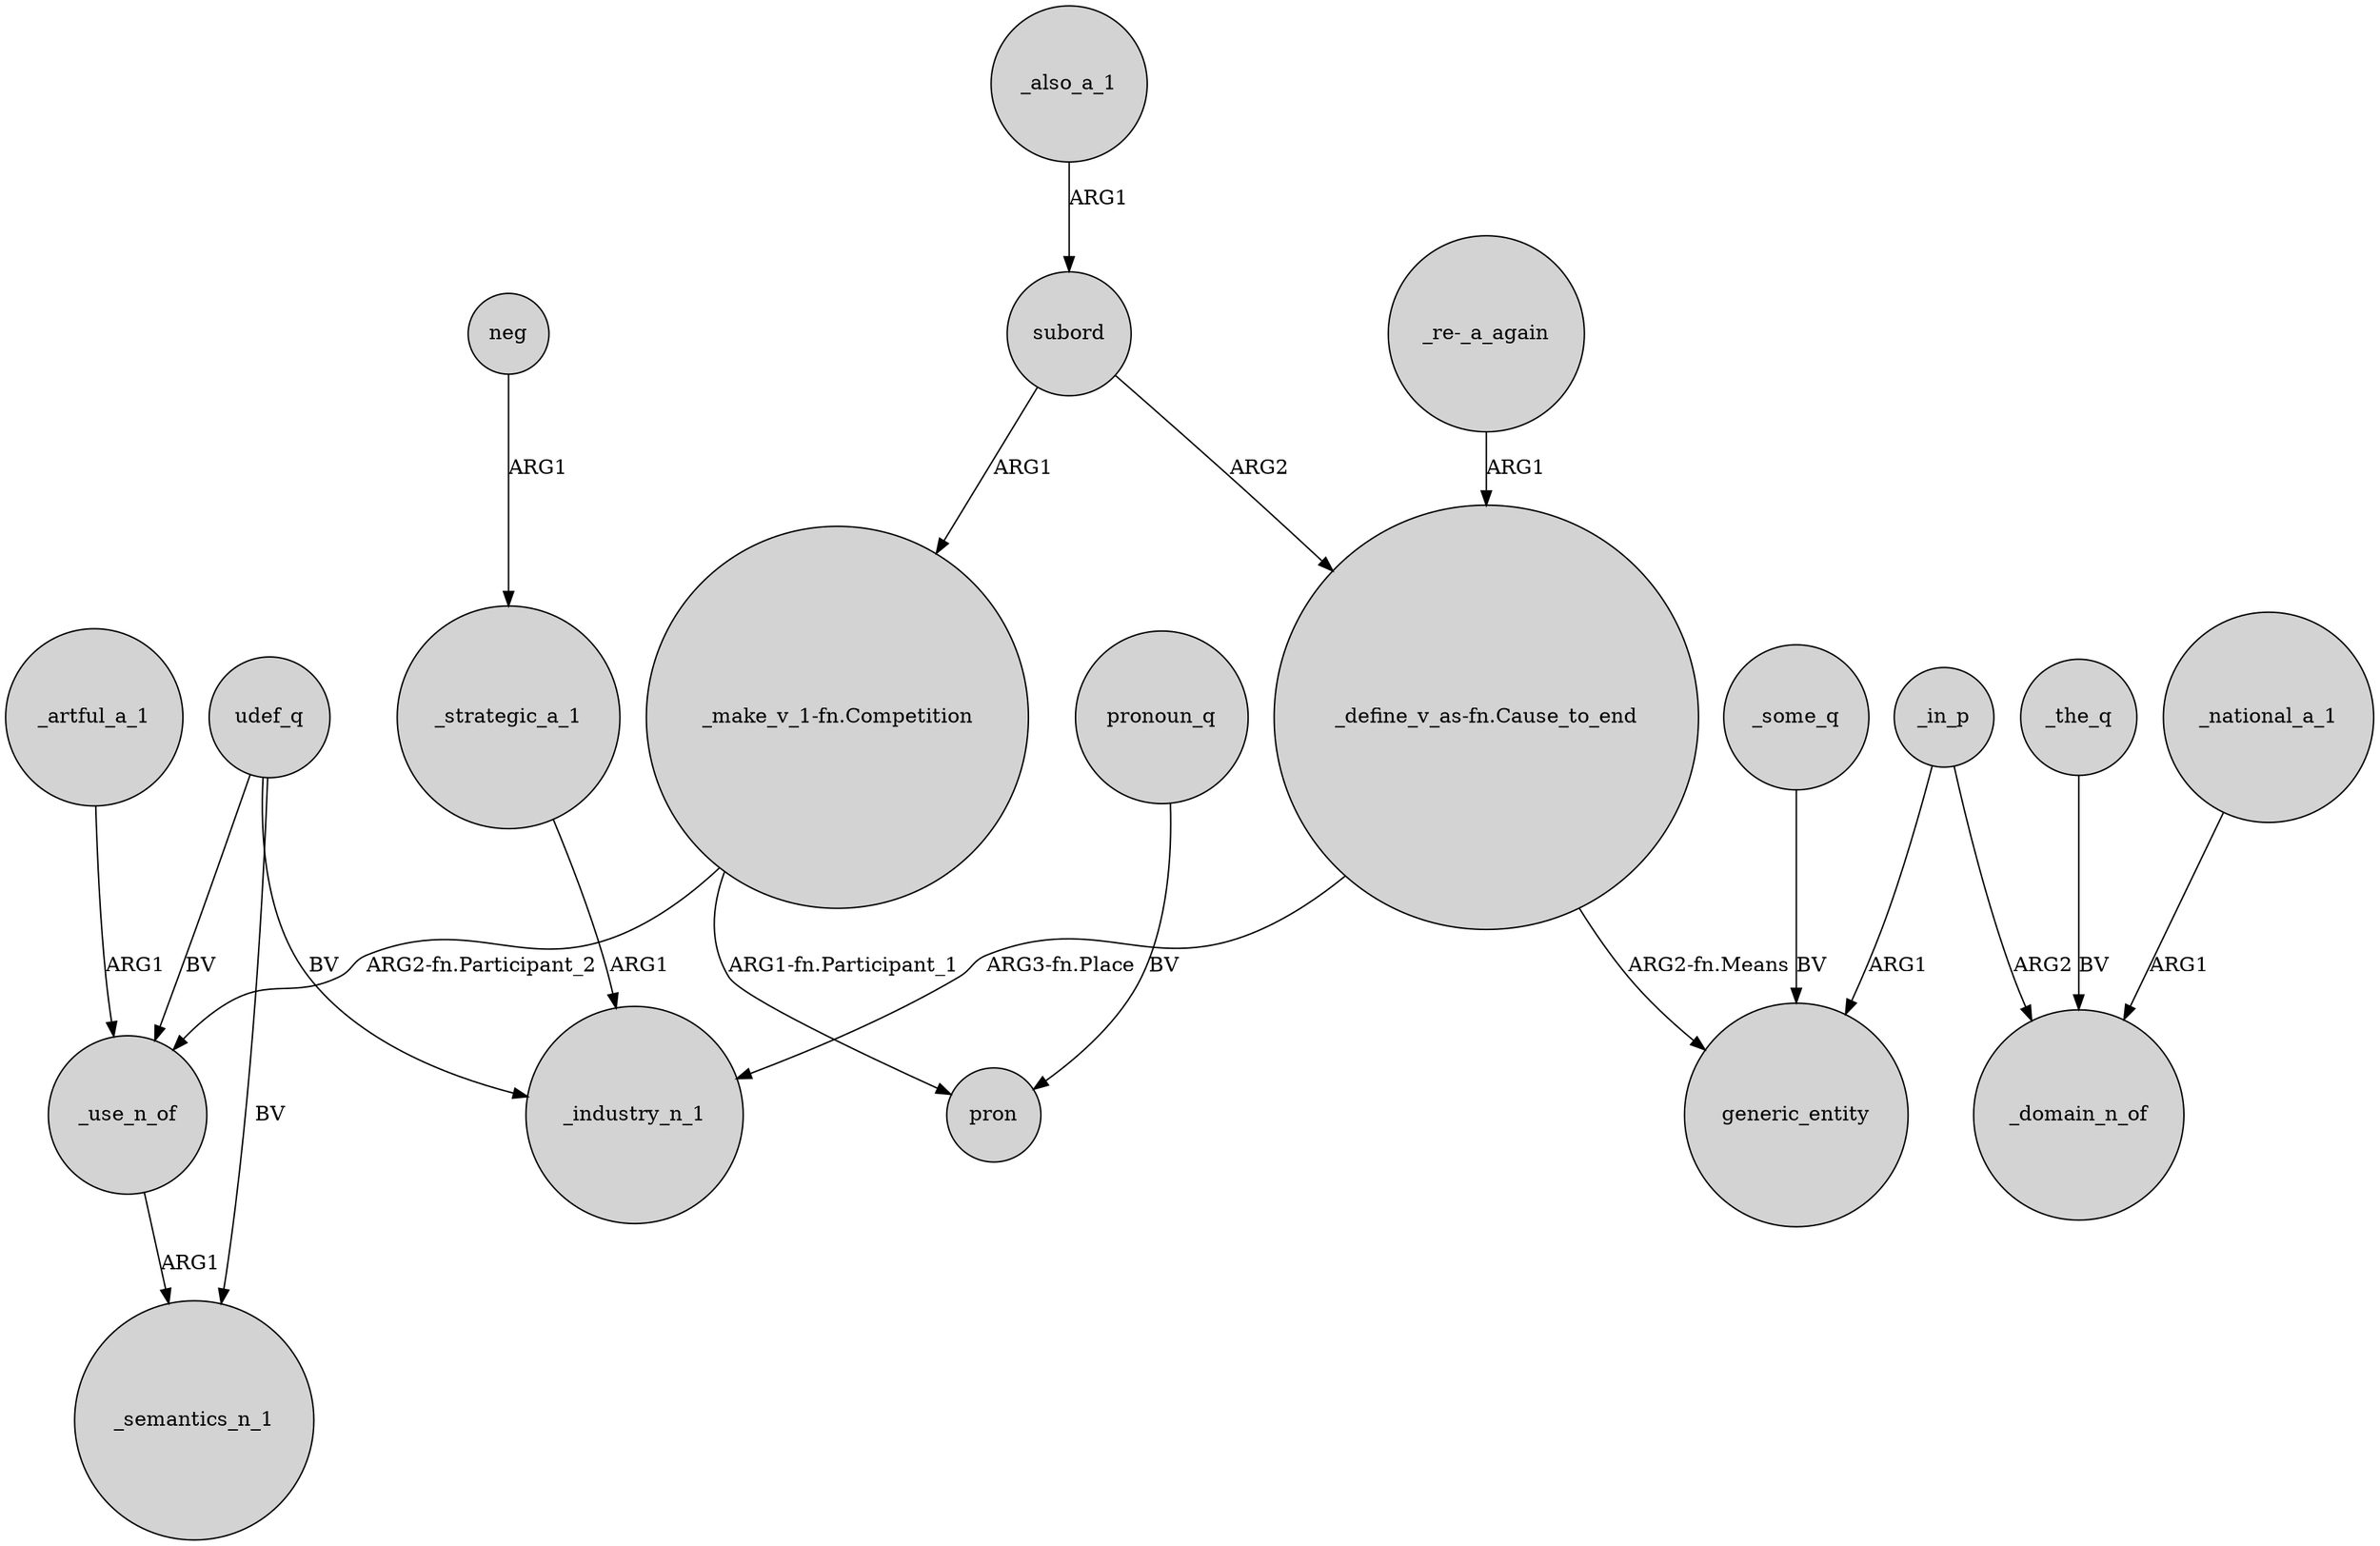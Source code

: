 digraph {
	node [shape=circle style=filled]
	"_make_v_1-fn.Competition" -> _use_n_of [label="ARG2-fn.Participant_2"]
	subord -> "_define_v_as-fn.Cause_to_end" [label=ARG2]
	_in_p -> _domain_n_of [label=ARG2]
	"_define_v_as-fn.Cause_to_end" -> generic_entity [label="ARG2-fn.Means"]
	_use_n_of -> _semantics_n_1 [label=ARG1]
	_strategic_a_1 -> _industry_n_1 [label=ARG1]
	_some_q -> generic_entity [label=BV]
	_in_p -> generic_entity [label=ARG1]
	_the_q -> _domain_n_of [label=BV]
	pronoun_q -> pron [label=BV]
	_also_a_1 -> subord [label=ARG1]
	_national_a_1 -> _domain_n_of [label=ARG1]
	"_make_v_1-fn.Competition" -> pron [label="ARG1-fn.Participant_1"]
	_artful_a_1 -> _use_n_of [label=ARG1]
	"_re-_a_again" -> "_define_v_as-fn.Cause_to_end" [label=ARG1]
	udef_q -> _use_n_of [label=BV]
	udef_q -> _industry_n_1 [label=BV]
	udef_q -> _semantics_n_1 [label=BV]
	subord -> "_make_v_1-fn.Competition" [label=ARG1]
	neg -> _strategic_a_1 [label=ARG1]
	"_define_v_as-fn.Cause_to_end" -> _industry_n_1 [label="ARG3-fn.Place"]
}
